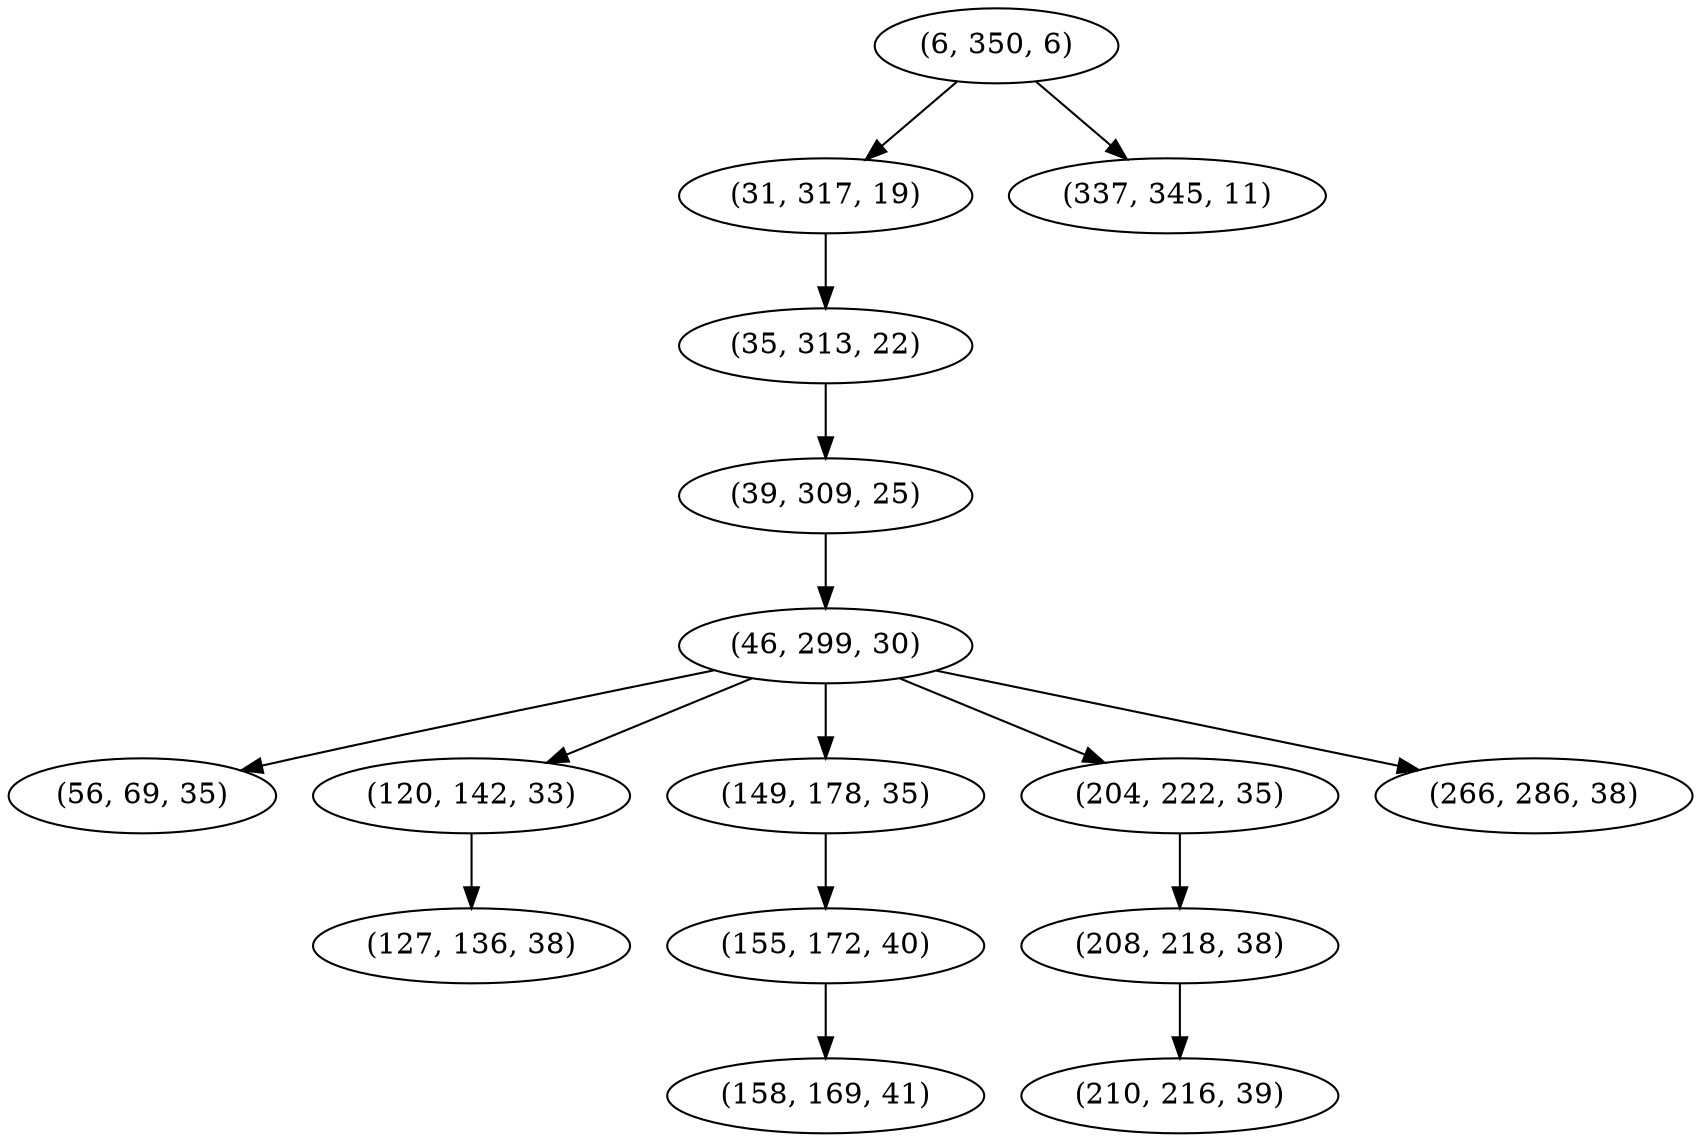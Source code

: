 digraph tree {
    "(6, 350, 6)";
    "(31, 317, 19)";
    "(35, 313, 22)";
    "(39, 309, 25)";
    "(46, 299, 30)";
    "(56, 69, 35)";
    "(120, 142, 33)";
    "(127, 136, 38)";
    "(149, 178, 35)";
    "(155, 172, 40)";
    "(158, 169, 41)";
    "(204, 222, 35)";
    "(208, 218, 38)";
    "(210, 216, 39)";
    "(266, 286, 38)";
    "(337, 345, 11)";
    "(6, 350, 6)" -> "(31, 317, 19)";
    "(6, 350, 6)" -> "(337, 345, 11)";
    "(31, 317, 19)" -> "(35, 313, 22)";
    "(35, 313, 22)" -> "(39, 309, 25)";
    "(39, 309, 25)" -> "(46, 299, 30)";
    "(46, 299, 30)" -> "(56, 69, 35)";
    "(46, 299, 30)" -> "(120, 142, 33)";
    "(46, 299, 30)" -> "(149, 178, 35)";
    "(46, 299, 30)" -> "(204, 222, 35)";
    "(46, 299, 30)" -> "(266, 286, 38)";
    "(120, 142, 33)" -> "(127, 136, 38)";
    "(149, 178, 35)" -> "(155, 172, 40)";
    "(155, 172, 40)" -> "(158, 169, 41)";
    "(204, 222, 35)" -> "(208, 218, 38)";
    "(208, 218, 38)" -> "(210, 216, 39)";
}
